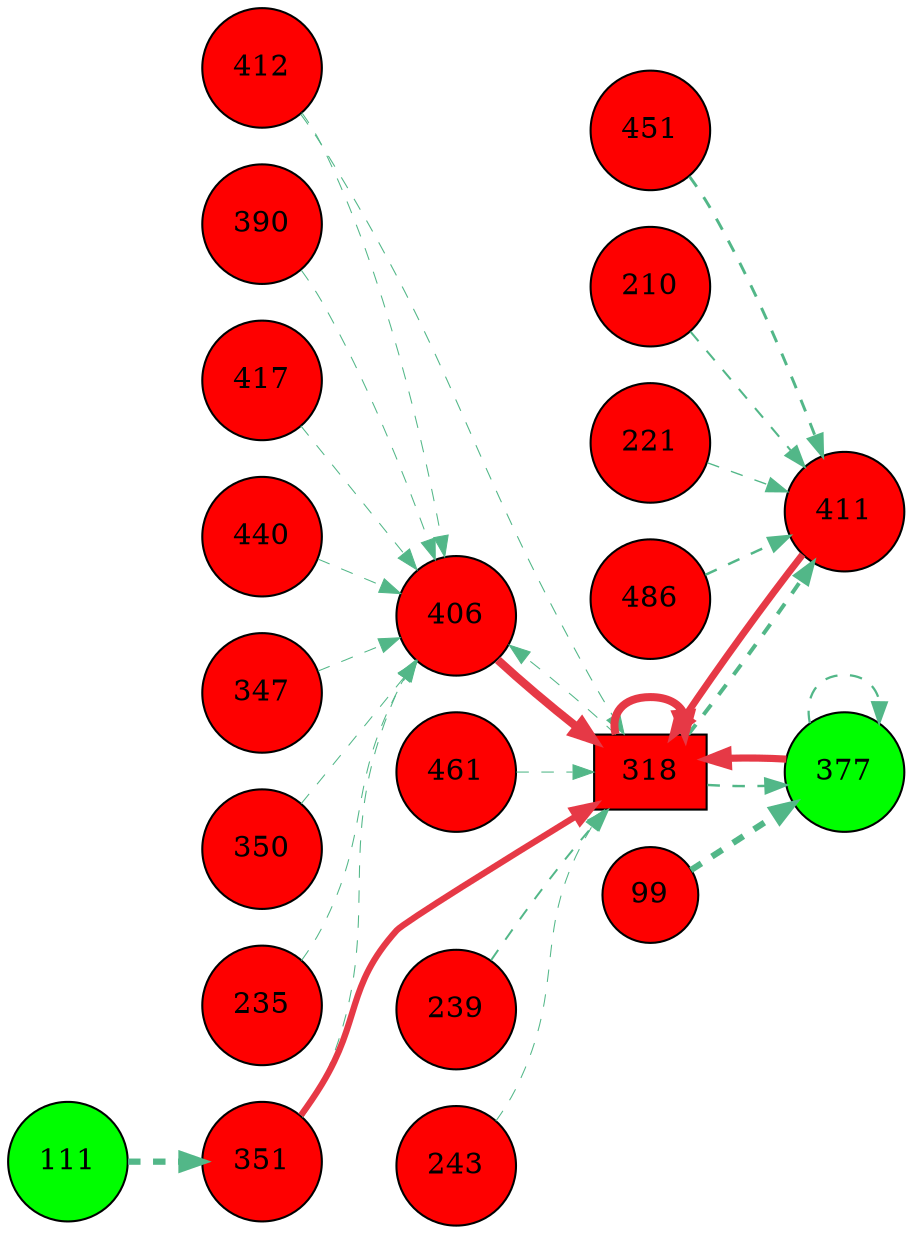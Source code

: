digraph G{
rankdir=LR;
390 [style=filled, shape=circle, fillcolor="#fe0000", label="390"];
406 [style=filled, shape=circle, fillcolor="#fe0000", label="406"];
411 [style=filled, shape=circle, fillcolor="#fe0000", label="411"];
412 [style=filled, shape=circle, fillcolor="#fe0000", label="412"];
417 [style=filled, shape=circle, fillcolor="#fe0000", label="417"];
440 [style=filled, shape=circle, fillcolor="#fe0000", label="440"];
318 [style=filled, shape=box, fillcolor="#fe0000", label="318"];
451 [style=filled, shape=circle, fillcolor="#fe0000", label="451"];
461 [style=filled, shape=circle, fillcolor="#fe0000", label="461"];
210 [style=filled, shape=circle, fillcolor="#fe0000", label="210"];
347 [style=filled, shape=circle, fillcolor="#fe0000", label="347"];
221 [style=filled, shape=circle, fillcolor="#fe0000", label="221"];
350 [style=filled, shape=circle, fillcolor="#fe0000", label="350"];
351 [style=filled, shape=circle, fillcolor="#fe0000", label="351"];
99 [style=filled, shape=circle, fillcolor="#fe0000", label="99"];
486 [style=filled, shape=circle, fillcolor="#fe0000", label="486"];
235 [style=filled, shape=circle, fillcolor="#fe0000", label="235"];
239 [style=filled, shape=circle, fillcolor="#fe0000", label="239"];
111 [style=filled, shape=circle, fillcolor="#00fe00", label="111"];
243 [style=filled, shape=circle, fillcolor="#fe0000", label="243"];
377 [style=filled, shape=circle, fillcolor="#00fe00", label="377"];
406 -> 318 [color="#e63946",penwidth=4.00];
318 -> 318 [color="#e63946",penwidth=3.85];
377 -> 318 [color="#e63946",penwidth=3.44];
411 -> 318 [color="#e63946",penwidth=3.34];
351 -> 318 [color="#e63946",penwidth=3.03];
351 -> 406 [color="#52b788",style=dashed,penwidth=0.51];
318 -> 406 [color="#52b788",style=dashed,penwidth=0.50];
390 -> 406 [color="#52b788",style=dashed,penwidth=0.50];
417 -> 406 [color="#52b788",style=dashed,penwidth=0.50];
412 -> 406 [color="#52b788",style=dashed,penwidth=0.50];
347 -> 406 [color="#52b788",style=dashed,penwidth=0.50];
440 -> 406 [color="#52b788",style=dashed,penwidth=0.50];
235 -> 406 [color="#52b788",style=dashed,penwidth=0.50];
350 -> 406 [color="#52b788",style=dashed,penwidth=0.50];
99 -> 377 [color="#52b788",style=dashed,penwidth=3.00];
318 -> 377 [color="#52b788",style=dashed,penwidth=1.17];
377 -> 377 [color="#52b788",style=dashed,penwidth=1.09];
318 -> 411 [color="#52b788",style=dashed,penwidth=1.91];
451 -> 411 [color="#52b788",style=dashed,penwidth=1.41];
486 -> 411 [color="#52b788",style=dashed,penwidth=1.19];
210 -> 411 [color="#52b788",style=dashed,penwidth=0.99];
221 -> 411 [color="#52b788",style=dashed,penwidth=0.66];
239 -> 318 [color="#52b788",style=dashed,penwidth=0.95];
412 -> 318 [color="#52b788",style=dashed,penwidth=0.52];
243 -> 318 [color="#52b788",style=dashed,penwidth=0.50];
461 -> 318 [color="#52b788",style=dashed,penwidth=0.50];
111 -> 351 [color="#52b788",style=dashed,penwidth=3.00];
}